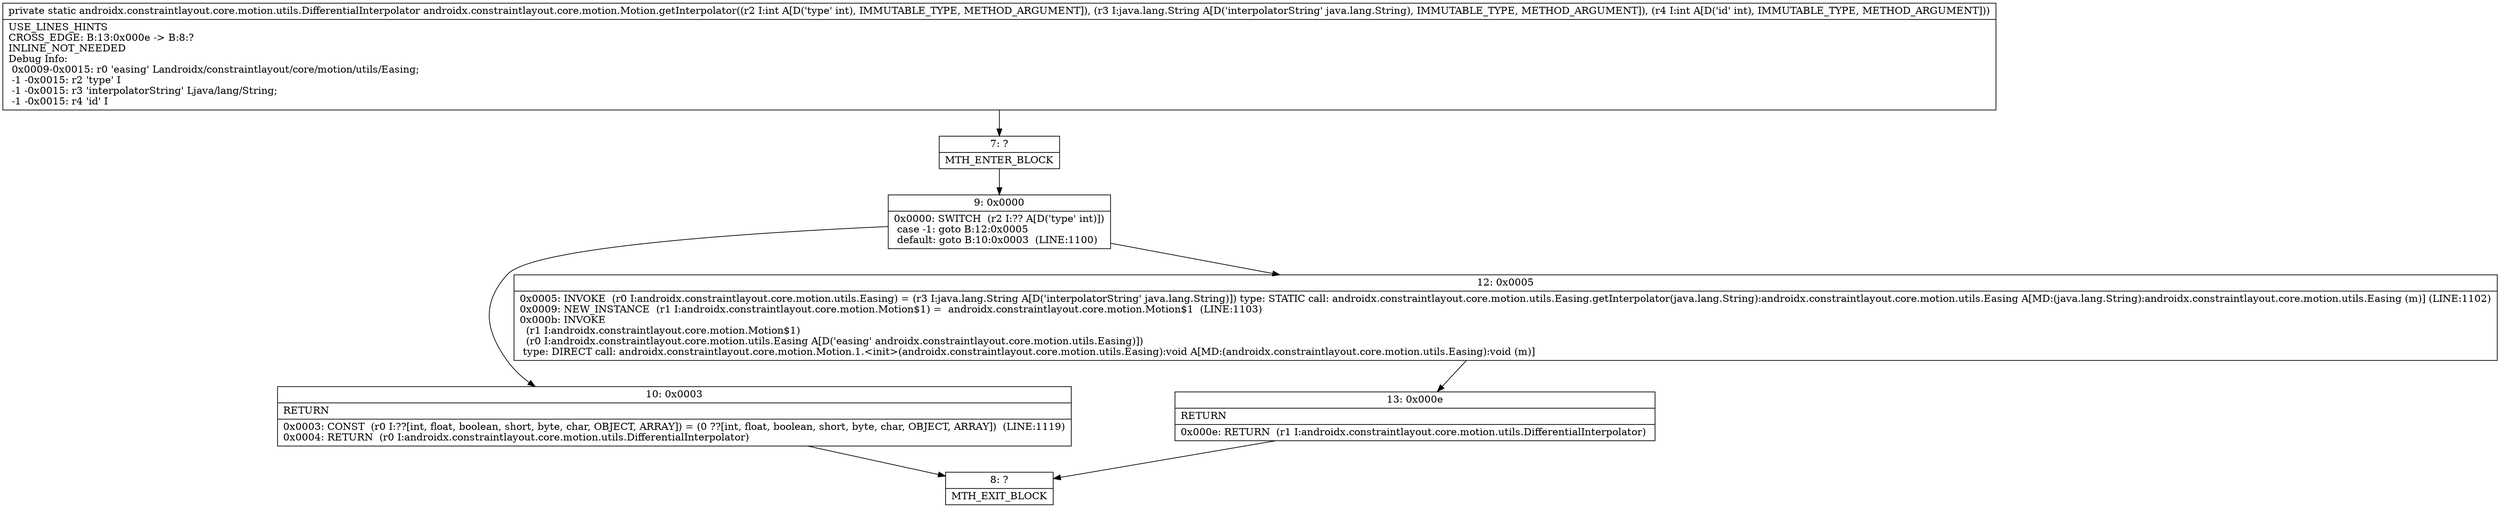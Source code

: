 digraph "CFG forandroidx.constraintlayout.core.motion.Motion.getInterpolator(ILjava\/lang\/String;I)Landroidx\/constraintlayout\/core\/motion\/utils\/DifferentialInterpolator;" {
Node_7 [shape=record,label="{7\:\ ?|MTH_ENTER_BLOCK\l}"];
Node_9 [shape=record,label="{9\:\ 0x0000|0x0000: SWITCH  (r2 I:?? A[D('type' int)])\l case \-1: goto B:12:0x0005\l default: goto B:10:0x0003  (LINE:1100)\l}"];
Node_10 [shape=record,label="{10\:\ 0x0003|RETURN\l|0x0003: CONST  (r0 I:??[int, float, boolean, short, byte, char, OBJECT, ARRAY]) = (0 ??[int, float, boolean, short, byte, char, OBJECT, ARRAY])  (LINE:1119)\l0x0004: RETURN  (r0 I:androidx.constraintlayout.core.motion.utils.DifferentialInterpolator) \l}"];
Node_8 [shape=record,label="{8\:\ ?|MTH_EXIT_BLOCK\l}"];
Node_12 [shape=record,label="{12\:\ 0x0005|0x0005: INVOKE  (r0 I:androidx.constraintlayout.core.motion.utils.Easing) = (r3 I:java.lang.String A[D('interpolatorString' java.lang.String)]) type: STATIC call: androidx.constraintlayout.core.motion.utils.Easing.getInterpolator(java.lang.String):androidx.constraintlayout.core.motion.utils.Easing A[MD:(java.lang.String):androidx.constraintlayout.core.motion.utils.Easing (m)] (LINE:1102)\l0x0009: NEW_INSTANCE  (r1 I:androidx.constraintlayout.core.motion.Motion$1) =  androidx.constraintlayout.core.motion.Motion$1  (LINE:1103)\l0x000b: INVOKE  \l  (r1 I:androidx.constraintlayout.core.motion.Motion$1)\l  (r0 I:androidx.constraintlayout.core.motion.utils.Easing A[D('easing' androidx.constraintlayout.core.motion.utils.Easing)])\l type: DIRECT call: androidx.constraintlayout.core.motion.Motion.1.\<init\>(androidx.constraintlayout.core.motion.utils.Easing):void A[MD:(androidx.constraintlayout.core.motion.utils.Easing):void (m)]\l}"];
Node_13 [shape=record,label="{13\:\ 0x000e|RETURN\l|0x000e: RETURN  (r1 I:androidx.constraintlayout.core.motion.utils.DifferentialInterpolator) \l}"];
MethodNode[shape=record,label="{private static androidx.constraintlayout.core.motion.utils.DifferentialInterpolator androidx.constraintlayout.core.motion.Motion.getInterpolator((r2 I:int A[D('type' int), IMMUTABLE_TYPE, METHOD_ARGUMENT]), (r3 I:java.lang.String A[D('interpolatorString' java.lang.String), IMMUTABLE_TYPE, METHOD_ARGUMENT]), (r4 I:int A[D('id' int), IMMUTABLE_TYPE, METHOD_ARGUMENT]))  | USE_LINES_HINTS\lCROSS_EDGE: B:13:0x000e \-\> B:8:?\lINLINE_NOT_NEEDED\lDebug Info:\l  0x0009\-0x0015: r0 'easing' Landroidx\/constraintlayout\/core\/motion\/utils\/Easing;\l  \-1 \-0x0015: r2 'type' I\l  \-1 \-0x0015: r3 'interpolatorString' Ljava\/lang\/String;\l  \-1 \-0x0015: r4 'id' I\l}"];
MethodNode -> Node_7;Node_7 -> Node_9;
Node_9 -> Node_10;
Node_9 -> Node_12;
Node_10 -> Node_8;
Node_12 -> Node_13;
Node_13 -> Node_8;
}

